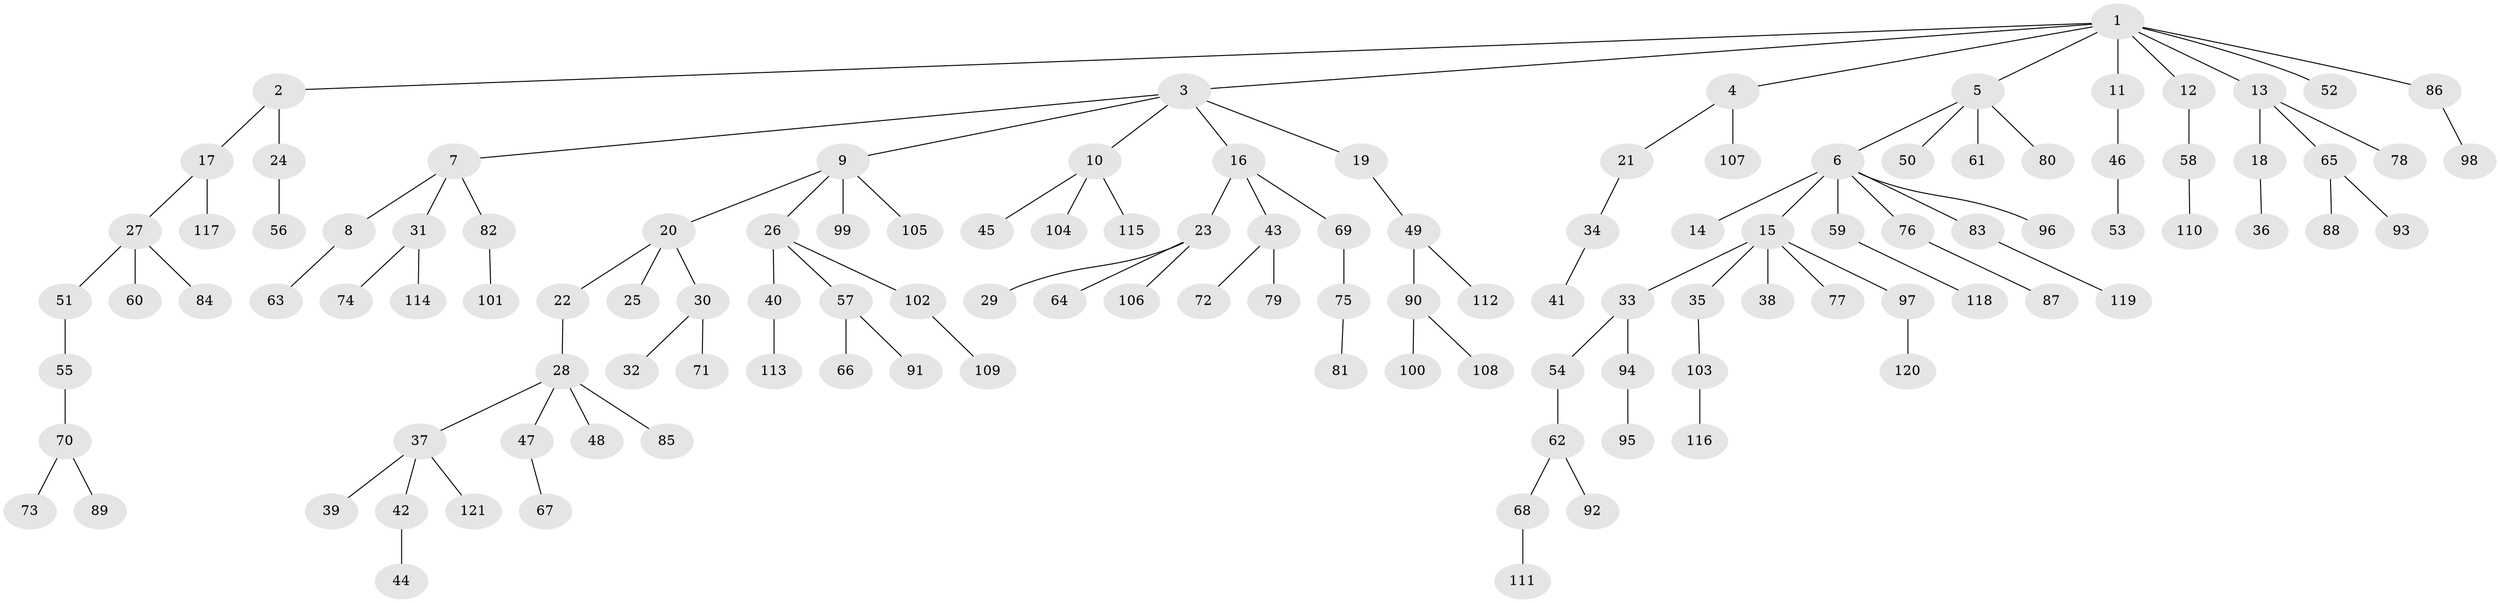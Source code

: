 // Generated by graph-tools (version 1.1) at 2025/02/03/09/25 03:02:23]
// undirected, 121 vertices, 120 edges
graph export_dot {
graph [start="1"]
  node [color=gray90,style=filled];
  1;
  2;
  3;
  4;
  5;
  6;
  7;
  8;
  9;
  10;
  11;
  12;
  13;
  14;
  15;
  16;
  17;
  18;
  19;
  20;
  21;
  22;
  23;
  24;
  25;
  26;
  27;
  28;
  29;
  30;
  31;
  32;
  33;
  34;
  35;
  36;
  37;
  38;
  39;
  40;
  41;
  42;
  43;
  44;
  45;
  46;
  47;
  48;
  49;
  50;
  51;
  52;
  53;
  54;
  55;
  56;
  57;
  58;
  59;
  60;
  61;
  62;
  63;
  64;
  65;
  66;
  67;
  68;
  69;
  70;
  71;
  72;
  73;
  74;
  75;
  76;
  77;
  78;
  79;
  80;
  81;
  82;
  83;
  84;
  85;
  86;
  87;
  88;
  89;
  90;
  91;
  92;
  93;
  94;
  95;
  96;
  97;
  98;
  99;
  100;
  101;
  102;
  103;
  104;
  105;
  106;
  107;
  108;
  109;
  110;
  111;
  112;
  113;
  114;
  115;
  116;
  117;
  118;
  119;
  120;
  121;
  1 -- 2;
  1 -- 3;
  1 -- 4;
  1 -- 5;
  1 -- 11;
  1 -- 12;
  1 -- 13;
  1 -- 52;
  1 -- 86;
  2 -- 17;
  2 -- 24;
  3 -- 7;
  3 -- 9;
  3 -- 10;
  3 -- 16;
  3 -- 19;
  4 -- 21;
  4 -- 107;
  5 -- 6;
  5 -- 50;
  5 -- 61;
  5 -- 80;
  6 -- 14;
  6 -- 15;
  6 -- 59;
  6 -- 76;
  6 -- 83;
  6 -- 96;
  7 -- 8;
  7 -- 31;
  7 -- 82;
  8 -- 63;
  9 -- 20;
  9 -- 26;
  9 -- 99;
  9 -- 105;
  10 -- 45;
  10 -- 104;
  10 -- 115;
  11 -- 46;
  12 -- 58;
  13 -- 18;
  13 -- 65;
  13 -- 78;
  15 -- 33;
  15 -- 35;
  15 -- 38;
  15 -- 77;
  15 -- 97;
  16 -- 23;
  16 -- 43;
  16 -- 69;
  17 -- 27;
  17 -- 117;
  18 -- 36;
  19 -- 49;
  20 -- 22;
  20 -- 25;
  20 -- 30;
  21 -- 34;
  22 -- 28;
  23 -- 29;
  23 -- 64;
  23 -- 106;
  24 -- 56;
  26 -- 40;
  26 -- 57;
  26 -- 102;
  27 -- 51;
  27 -- 60;
  27 -- 84;
  28 -- 37;
  28 -- 47;
  28 -- 48;
  28 -- 85;
  30 -- 32;
  30 -- 71;
  31 -- 74;
  31 -- 114;
  33 -- 54;
  33 -- 94;
  34 -- 41;
  35 -- 103;
  37 -- 39;
  37 -- 42;
  37 -- 121;
  40 -- 113;
  42 -- 44;
  43 -- 72;
  43 -- 79;
  46 -- 53;
  47 -- 67;
  49 -- 90;
  49 -- 112;
  51 -- 55;
  54 -- 62;
  55 -- 70;
  57 -- 66;
  57 -- 91;
  58 -- 110;
  59 -- 118;
  62 -- 68;
  62 -- 92;
  65 -- 88;
  65 -- 93;
  68 -- 111;
  69 -- 75;
  70 -- 73;
  70 -- 89;
  75 -- 81;
  76 -- 87;
  82 -- 101;
  83 -- 119;
  86 -- 98;
  90 -- 100;
  90 -- 108;
  94 -- 95;
  97 -- 120;
  102 -- 109;
  103 -- 116;
}
